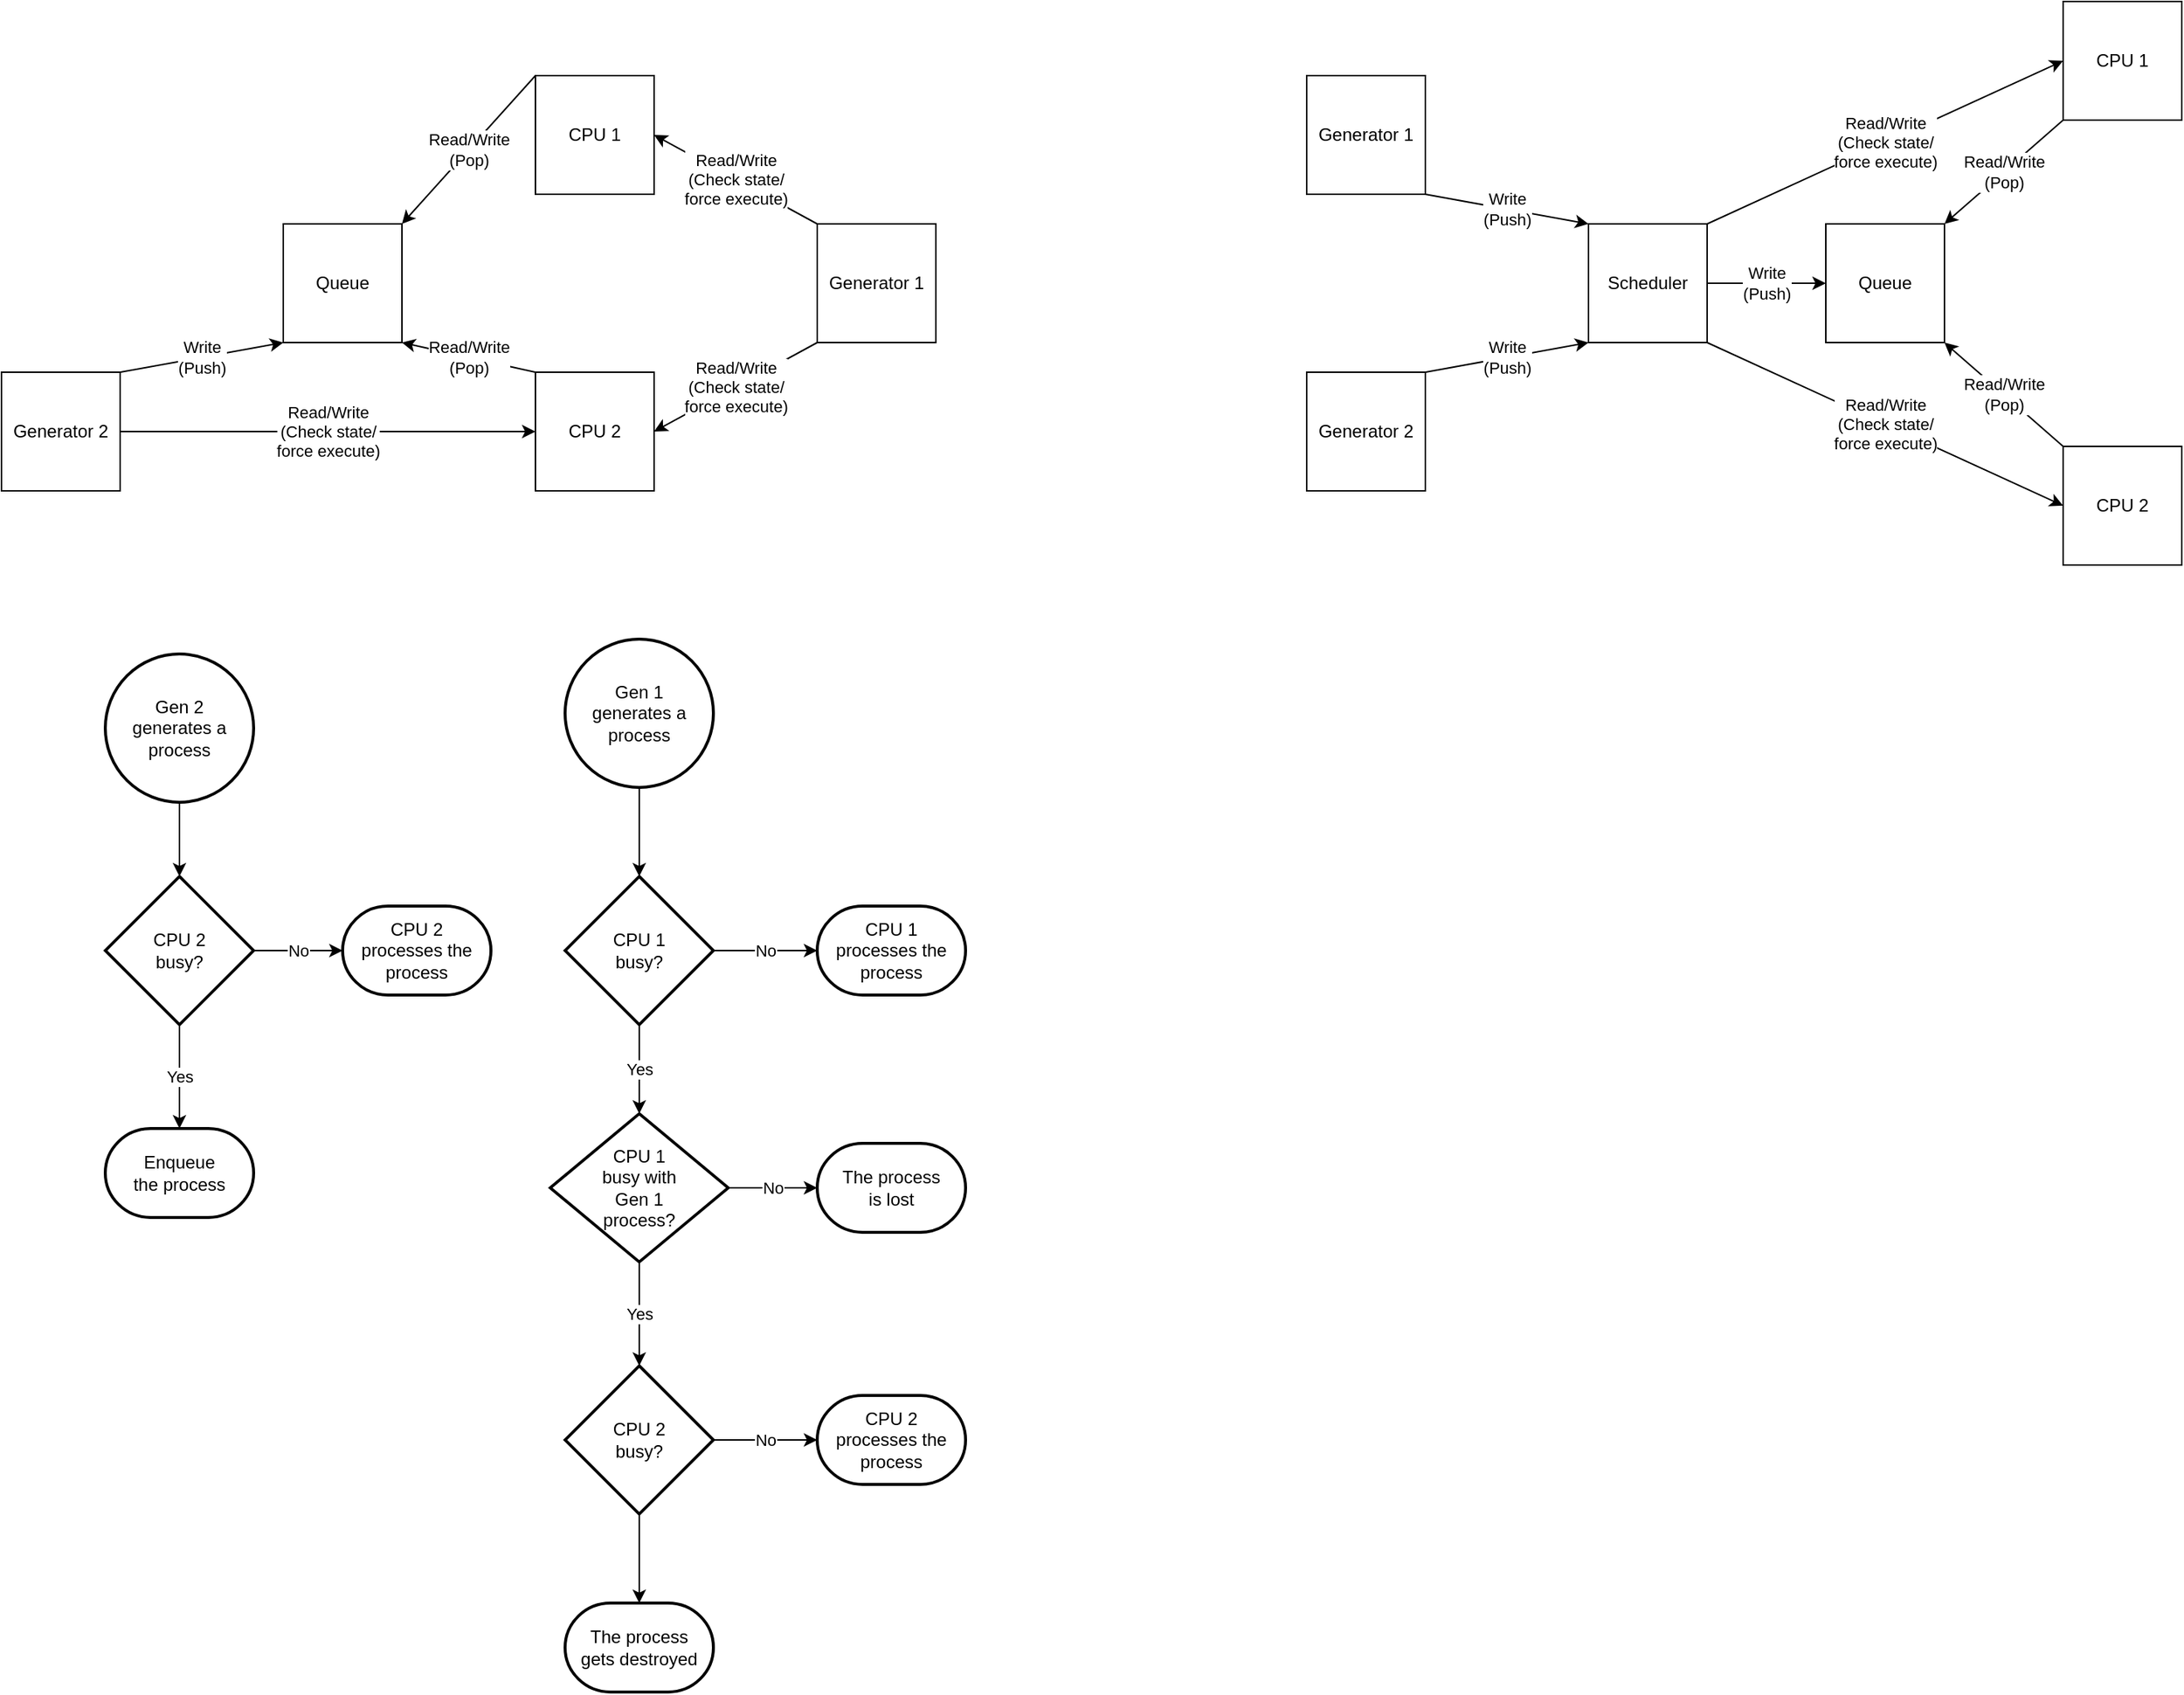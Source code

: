 <mxfile version="16.5.5"><diagram id="NMPizCaqpWB2wMs_g9d5" name="Page-1"><mxGraphModel dx="702" dy="792" grid="1" gridSize="10" guides="1" tooltips="1" connect="1" arrows="1" fold="1" page="1" pageScale="1" pageWidth="2000" pageHeight="1700" math="0" shadow="0"><root><mxCell id="0"/><mxCell id="1" parent="0"/><mxCell id="LEa2sCucbwJ8L-gTBy8u-1" value="&lt;div&gt;Generator 1&lt;/div&gt;" style="whiteSpace=wrap;html=1;aspect=fixed;" vertex="1" parent="1"><mxGeometry x="640" y="200" width="80" height="80" as="geometry"/></mxCell><mxCell id="LEa2sCucbwJ8L-gTBy8u-2" value="&lt;div&gt;Generator 2&lt;/div&gt;" style="whiteSpace=wrap;html=1;aspect=fixed;" vertex="1" parent="1"><mxGeometry x="90" y="300" width="80" height="80" as="geometry"/></mxCell><mxCell id="LEa2sCucbwJ8L-gTBy8u-4" value="&lt;div&gt;Queue&lt;/div&gt;" style="whiteSpace=wrap;html=1;aspect=fixed;" vertex="1" parent="1"><mxGeometry x="280" y="200" width="80" height="80" as="geometry"/></mxCell><mxCell id="LEa2sCucbwJ8L-gTBy8u-5" value="&lt;div&gt;CPU 1&lt;/div&gt;" style="whiteSpace=wrap;html=1;aspect=fixed;" vertex="1" parent="1"><mxGeometry x="450" y="100" width="80" height="80" as="geometry"/></mxCell><mxCell id="LEa2sCucbwJ8L-gTBy8u-6" value="&lt;div&gt;CPU 2&lt;/div&gt;" style="whiteSpace=wrap;html=1;aspect=fixed;" vertex="1" parent="1"><mxGeometry x="450" y="300" width="80" height="80" as="geometry"/></mxCell><mxCell id="LEa2sCucbwJ8L-gTBy8u-7" value="Read/Write&lt;br&gt;(Pop)" style="endArrow=classic;html=1;rounded=0;entryX=1;entryY=0;entryDx=0;entryDy=0;exitX=0;exitY=0;exitDx=0;exitDy=0;" edge="1" parent="1" source="LEa2sCucbwJ8L-gTBy8u-5" target="LEa2sCucbwJ8L-gTBy8u-4"><mxGeometry width="50" height="50" relative="1" as="geometry"><mxPoint x="210" y="400" as="sourcePoint"/><mxPoint x="260" y="350" as="targetPoint"/></mxGeometry></mxCell><mxCell id="LEa2sCucbwJ8L-gTBy8u-8" value="&lt;div&gt;Read/Write&lt;br&gt;(Pop)&lt;br&gt;&lt;/div&gt;" style="endArrow=classic;html=1;rounded=0;entryX=1;entryY=1;entryDx=0;entryDy=0;exitX=0;exitY=0;exitDx=0;exitDy=0;" edge="1" parent="1" source="LEa2sCucbwJ8L-gTBy8u-6" target="LEa2sCucbwJ8L-gTBy8u-4"><mxGeometry width="50" height="50" relative="1" as="geometry"><mxPoint x="300" y="410" as="sourcePoint"/><mxPoint x="350" y="360" as="targetPoint"/></mxGeometry></mxCell><mxCell id="LEa2sCucbwJ8L-gTBy8u-10" value="Write&lt;br&gt;(Push)" style="endArrow=classic;html=1;rounded=0;exitX=1;exitY=0;exitDx=0;exitDy=0;entryX=0;entryY=1;entryDx=0;entryDy=0;" edge="1" parent="1" source="LEa2sCucbwJ8L-gTBy8u-2" target="LEa2sCucbwJ8L-gTBy8u-4"><mxGeometry width="50" height="50" relative="1" as="geometry"><mxPoint x="250" y="460" as="sourcePoint"/><mxPoint x="300" y="410" as="targetPoint"/></mxGeometry></mxCell><mxCell id="LEa2sCucbwJ8L-gTBy8u-11" value="Read/Write&lt;br&gt;(Check state/&lt;br&gt;force execute)" style="endArrow=classic;html=1;rounded=0;exitX=1;exitY=0.5;exitDx=0;exitDy=0;entryX=0;entryY=0.5;entryDx=0;entryDy=0;" edge="1" parent="1" source="LEa2sCucbwJ8L-gTBy8u-2" target="LEa2sCucbwJ8L-gTBy8u-6"><mxGeometry width="50" height="50" relative="1" as="geometry"><mxPoint x="330" y="440" as="sourcePoint"/><mxPoint x="380" y="390" as="targetPoint"/></mxGeometry></mxCell><mxCell id="LEa2sCucbwJ8L-gTBy8u-12" value="CPU 2&lt;br&gt;&lt;div&gt;busy?&lt;/div&gt;" style="strokeWidth=2;html=1;shape=mxgraph.flowchart.decision;whiteSpace=wrap;" vertex="1" parent="1"><mxGeometry x="160" y="640" width="100" height="100" as="geometry"/></mxCell><mxCell id="LEa2sCucbwJ8L-gTBy8u-13" value="Gen 2&lt;br&gt;generates a&lt;br&gt;process" style="strokeWidth=2;html=1;shape=mxgraph.flowchart.start_2;whiteSpace=wrap;" vertex="1" parent="1"><mxGeometry x="160" y="490" width="100" height="100" as="geometry"/></mxCell><mxCell id="LEa2sCucbwJ8L-gTBy8u-15" value="" style="endArrow=classic;html=1;rounded=0;exitX=0.5;exitY=1;exitDx=0;exitDy=0;exitPerimeter=0;entryX=0.5;entryY=0;entryDx=0;entryDy=0;entryPerimeter=0;" edge="1" parent="1" source="LEa2sCucbwJ8L-gTBy8u-13" target="LEa2sCucbwJ8L-gTBy8u-12"><mxGeometry width="50" height="50" relative="1" as="geometry"><mxPoint x="290" y="650" as="sourcePoint"/><mxPoint x="340" y="600" as="targetPoint"/></mxGeometry></mxCell><mxCell id="LEa2sCucbwJ8L-gTBy8u-16" value="CPU 2&lt;br&gt;processes the&lt;br&gt;process" style="strokeWidth=2;html=1;shape=mxgraph.flowchart.terminator;whiteSpace=wrap;" vertex="1" parent="1"><mxGeometry x="320" y="660" width="100" height="60" as="geometry"/></mxCell><mxCell id="LEa2sCucbwJ8L-gTBy8u-17" value="Enqueue&lt;br&gt;the process" style="strokeWidth=2;html=1;shape=mxgraph.flowchart.terminator;whiteSpace=wrap;" vertex="1" parent="1"><mxGeometry x="160" y="810" width="100" height="60" as="geometry"/></mxCell><mxCell id="LEa2sCucbwJ8L-gTBy8u-18" value="No" style="endArrow=classic;html=1;rounded=0;exitX=1;exitY=0.5;exitDx=0;exitDy=0;exitPerimeter=0;entryX=0;entryY=0.5;entryDx=0;entryDy=0;entryPerimeter=0;" edge="1" parent="1" source="LEa2sCucbwJ8L-gTBy8u-12" target="LEa2sCucbwJ8L-gTBy8u-16"><mxGeometry width="50" height="50" relative="1" as="geometry"><mxPoint x="290" y="650" as="sourcePoint"/><mxPoint x="340" y="600" as="targetPoint"/></mxGeometry></mxCell><mxCell id="LEa2sCucbwJ8L-gTBy8u-20" value="&lt;div&gt;Yes&lt;/div&gt;" style="endArrow=classic;html=1;rounded=0;exitX=0.5;exitY=1;exitDx=0;exitDy=0;exitPerimeter=0;entryX=0.5;entryY=0;entryDx=0;entryDy=0;entryPerimeter=0;" edge="1" parent="1" source="LEa2sCucbwJ8L-gTBy8u-12" target="LEa2sCucbwJ8L-gTBy8u-17"><mxGeometry width="50" height="50" relative="1" as="geometry"><mxPoint x="290" y="650" as="sourcePoint"/><mxPoint x="340" y="600" as="targetPoint"/></mxGeometry></mxCell><mxCell id="LEa2sCucbwJ8L-gTBy8u-22" value="CPU 1&lt;br&gt;&lt;div&gt;busy with&lt;br&gt;Gen 1&lt;br&gt;process?&lt;/div&gt;" style="strokeWidth=2;html=1;shape=mxgraph.flowchart.decision;whiteSpace=wrap;" vertex="1" parent="1"><mxGeometry x="460" y="800" width="120" height="100" as="geometry"/></mxCell><mxCell id="LEa2sCucbwJ8L-gTBy8u-23" value="Gen 1&lt;br&gt;generates a&lt;br&gt;process" style="strokeWidth=2;html=1;shape=mxgraph.flowchart.start_2;whiteSpace=wrap;" vertex="1" parent="1"><mxGeometry x="470" y="480" width="100" height="100" as="geometry"/></mxCell><mxCell id="LEa2sCucbwJ8L-gTBy8u-27" value="No" style="endArrow=classic;html=1;rounded=0;exitX=1;exitY=0.5;exitDx=0;exitDy=0;exitPerimeter=0;entryX=0;entryY=0.5;entryDx=0;entryDy=0;entryPerimeter=0;" edge="1" parent="1" source="LEa2sCucbwJ8L-gTBy8u-22" target="LEa2sCucbwJ8L-gTBy8u-42"><mxGeometry width="50" height="50" relative="1" as="geometry"><mxPoint x="600" y="810" as="sourcePoint"/><mxPoint x="630" y="850" as="targetPoint"/></mxGeometry></mxCell><mxCell id="LEa2sCucbwJ8L-gTBy8u-28" value="Yes" style="endArrow=classic;html=1;rounded=0;exitX=0.5;exitY=1;exitDx=0;exitDy=0;exitPerimeter=0;entryX=0.5;entryY=0;entryDx=0;entryDy=0;entryPerimeter=0;" edge="1" parent="1" source="LEa2sCucbwJ8L-gTBy8u-22"><mxGeometry width="50" height="50" relative="1" as="geometry"><mxPoint x="600" y="810" as="sourcePoint"/><mxPoint x="520" y="970" as="targetPoint"/></mxGeometry></mxCell><mxCell id="LEa2sCucbwJ8L-gTBy8u-30" value="CPU 1&lt;br&gt;processes the&lt;br&gt;process" style="strokeWidth=2;html=1;shape=mxgraph.flowchart.terminator;whiteSpace=wrap;" vertex="1" parent="1"><mxGeometry x="640" y="660" width="100" height="60" as="geometry"/></mxCell><mxCell id="LEa2sCucbwJ8L-gTBy8u-31" value="&lt;div&gt;CPU 1&lt;/div&gt;&lt;div&gt;busy?&lt;/div&gt;" style="strokeWidth=2;html=1;shape=mxgraph.flowchart.decision;whiteSpace=wrap;" vertex="1" parent="1"><mxGeometry x="470" y="640" width="100" height="100" as="geometry"/></mxCell><mxCell id="LEa2sCucbwJ8L-gTBy8u-32" value="" style="endArrow=classic;html=1;rounded=0;exitX=0.5;exitY=1;exitDx=0;exitDy=0;exitPerimeter=0;" edge="1" parent="1" source="LEa2sCucbwJ8L-gTBy8u-23" target="LEa2sCucbwJ8L-gTBy8u-31"><mxGeometry width="50" height="50" relative="1" as="geometry"><mxPoint x="650" y="610" as="sourcePoint"/><mxPoint x="700" y="560" as="targetPoint"/></mxGeometry></mxCell><mxCell id="LEa2sCucbwJ8L-gTBy8u-33" value="No" style="endArrow=classic;html=1;rounded=0;entryX=0;entryY=0.5;entryDx=0;entryDy=0;entryPerimeter=0;" edge="1" parent="1" source="LEa2sCucbwJ8L-gTBy8u-31" target="LEa2sCucbwJ8L-gTBy8u-30"><mxGeometry width="50" height="50" relative="1" as="geometry"><mxPoint x="630" y="740" as="sourcePoint"/><mxPoint x="680" y="690" as="targetPoint"/></mxGeometry></mxCell><mxCell id="LEa2sCucbwJ8L-gTBy8u-34" value="Yes" style="endArrow=classic;html=1;rounded=0;exitX=0.5;exitY=1;exitDx=0;exitDy=0;exitPerimeter=0;" edge="1" parent="1" source="LEa2sCucbwJ8L-gTBy8u-31" target="LEa2sCucbwJ8L-gTBy8u-22"><mxGeometry width="50" height="50" relative="1" as="geometry"><mxPoint x="630" y="740" as="sourcePoint"/><mxPoint x="680" y="690" as="targetPoint"/></mxGeometry></mxCell><mxCell id="LEa2sCucbwJ8L-gTBy8u-35" value="The process&lt;br&gt;gets destroyed" style="strokeWidth=2;html=1;shape=mxgraph.flowchart.terminator;whiteSpace=wrap;" vertex="1" parent="1"><mxGeometry x="470" y="1130" width="100" height="60" as="geometry"/></mxCell><mxCell id="LEa2sCucbwJ8L-gTBy8u-38" value="&lt;div&gt;CPU 2&lt;br&gt;&lt;/div&gt;&lt;div&gt;busy?&lt;/div&gt;" style="strokeWidth=2;html=1;shape=mxgraph.flowchart.decision;whiteSpace=wrap;" vertex="1" parent="1"><mxGeometry x="470" y="970" width="100" height="100" as="geometry"/></mxCell><mxCell id="LEa2sCucbwJ8L-gTBy8u-39" value="CPU 2&lt;br&gt;processes the&lt;br&gt;process" style="strokeWidth=2;html=1;shape=mxgraph.flowchart.terminator;whiteSpace=wrap;" vertex="1" parent="1"><mxGeometry x="640" y="990" width="100" height="60" as="geometry"/></mxCell><mxCell id="LEa2sCucbwJ8L-gTBy8u-40" value="No" style="endArrow=classic;html=1;rounded=0;entryX=0;entryY=0.5;entryDx=0;entryDy=0;entryPerimeter=0;" edge="1" parent="1" target="LEa2sCucbwJ8L-gTBy8u-39"><mxGeometry width="50" height="50" relative="1" as="geometry"><mxPoint x="570" y="1020" as="sourcePoint"/><mxPoint x="680" y="1020" as="targetPoint"/></mxGeometry></mxCell><mxCell id="LEa2sCucbwJ8L-gTBy8u-41" value="" style="endArrow=classic;html=1;rounded=0;exitX=0.5;exitY=1;exitDx=0;exitDy=0;exitPerimeter=0;entryX=0.5;entryY=0;entryDx=0;entryDy=0;entryPerimeter=0;" edge="1" parent="1" source="LEa2sCucbwJ8L-gTBy8u-38" target="LEa2sCucbwJ8L-gTBy8u-35"><mxGeometry width="50" height="50" relative="1" as="geometry"><mxPoint x="630" y="880" as="sourcePoint"/><mxPoint x="680" y="830" as="targetPoint"/></mxGeometry></mxCell><mxCell id="LEa2sCucbwJ8L-gTBy8u-42" value="The process&lt;br&gt;is lost" style="strokeWidth=2;html=1;shape=mxgraph.flowchart.terminator;whiteSpace=wrap;" vertex="1" parent="1"><mxGeometry x="640" y="820" width="100" height="60" as="geometry"/></mxCell><mxCell id="LEa2sCucbwJ8L-gTBy8u-43" value="Read/Write&lt;br&gt;(Check state/&lt;br&gt;force execute)" style="endArrow=classic;html=1;rounded=0;entryX=1;entryY=0.5;entryDx=0;entryDy=0;exitX=0;exitY=1;exitDx=0;exitDy=0;" edge="1" parent="1" source="LEa2sCucbwJ8L-gTBy8u-1" target="LEa2sCucbwJ8L-gTBy8u-6"><mxGeometry width="50" height="50" relative="1" as="geometry"><mxPoint x="540" y="450" as="sourcePoint"/><mxPoint x="590" y="400" as="targetPoint"/></mxGeometry></mxCell><mxCell id="LEa2sCucbwJ8L-gTBy8u-44" value="Read/Write&lt;br&gt;(Check state/&lt;br&gt;force execute)" style="endArrow=classic;html=1;rounded=0;exitX=0;exitY=0;exitDx=0;exitDy=0;entryX=1;entryY=0.5;entryDx=0;entryDy=0;" edge="1" parent="1" source="LEa2sCucbwJ8L-gTBy8u-1" target="LEa2sCucbwJ8L-gTBy8u-5"><mxGeometry width="50" height="50" relative="1" as="geometry"><mxPoint x="620" y="190" as="sourcePoint"/><mxPoint x="670" y="140" as="targetPoint"/></mxGeometry></mxCell><mxCell id="LEa2sCucbwJ8L-gTBy8u-45" value="&lt;div&gt;Generator 1&lt;/div&gt;" style="whiteSpace=wrap;html=1;aspect=fixed;" vertex="1" parent="1"><mxGeometry x="970" y="100" width="80" height="80" as="geometry"/></mxCell><mxCell id="LEa2sCucbwJ8L-gTBy8u-46" value="&lt;div&gt;Generator 2&lt;/div&gt;" style="whiteSpace=wrap;html=1;aspect=fixed;" vertex="1" parent="1"><mxGeometry x="970" y="300" width="80" height="80" as="geometry"/></mxCell><mxCell id="LEa2sCucbwJ8L-gTBy8u-47" value="&lt;div&gt;Queue&lt;/div&gt;" style="whiteSpace=wrap;html=1;aspect=fixed;" vertex="1" parent="1"><mxGeometry x="1320" y="200" width="80" height="80" as="geometry"/></mxCell><mxCell id="LEa2sCucbwJ8L-gTBy8u-48" value="&lt;div&gt;CPU 1&lt;/div&gt;" style="whiteSpace=wrap;html=1;aspect=fixed;" vertex="1" parent="1"><mxGeometry x="1480" y="50" width="80" height="80" as="geometry"/></mxCell><mxCell id="LEa2sCucbwJ8L-gTBy8u-49" value="&lt;div&gt;CPU 2&lt;/div&gt;" style="whiteSpace=wrap;html=1;aspect=fixed;" vertex="1" parent="1"><mxGeometry x="1480" y="350" width="80" height="80" as="geometry"/></mxCell><mxCell id="LEa2sCucbwJ8L-gTBy8u-50" value="Read/Write&lt;br&gt;(Pop)" style="endArrow=classic;html=1;rounded=0;entryX=1;entryY=0;entryDx=0;entryDy=0;exitX=0;exitY=1;exitDx=0;exitDy=0;" edge="1" parent="1" source="LEa2sCucbwJ8L-gTBy8u-48" target="LEa2sCucbwJ8L-gTBy8u-47"><mxGeometry width="50" height="50" relative="1" as="geometry"><mxPoint x="1230" y="400" as="sourcePoint"/><mxPoint x="1280" y="350" as="targetPoint"/></mxGeometry></mxCell><mxCell id="LEa2sCucbwJ8L-gTBy8u-51" value="&lt;div&gt;Read/Write&lt;br&gt;(Pop)&lt;br&gt;&lt;/div&gt;" style="endArrow=classic;html=1;rounded=0;entryX=1;entryY=1;entryDx=0;entryDy=0;exitX=0;exitY=0;exitDx=0;exitDy=0;" edge="1" parent="1" source="LEa2sCucbwJ8L-gTBy8u-49" target="LEa2sCucbwJ8L-gTBy8u-47"><mxGeometry width="50" height="50" relative="1" as="geometry"><mxPoint x="1320" y="410" as="sourcePoint"/><mxPoint x="1370" y="360" as="targetPoint"/></mxGeometry></mxCell><mxCell id="LEa2sCucbwJ8L-gTBy8u-52" value="Write&lt;br&gt;(Push)" style="endArrow=classic;html=1;rounded=0;exitX=1;exitY=0;exitDx=0;exitDy=0;entryX=0;entryY=1;entryDx=0;entryDy=0;" edge="1" parent="1" source="LEa2sCucbwJ8L-gTBy8u-46" target="LEa2sCucbwJ8L-gTBy8u-56"><mxGeometry width="50" height="50" relative="1" as="geometry"><mxPoint x="1130" y="460" as="sourcePoint"/><mxPoint x="1180" y="410" as="targetPoint"/></mxGeometry></mxCell><mxCell id="LEa2sCucbwJ8L-gTBy8u-53" value="Read/Write&lt;br&gt;(Check state/&lt;br&gt;force execute)" style="endArrow=classic;html=1;rounded=0;exitX=1;exitY=1;exitDx=0;exitDy=0;entryX=0;entryY=0.5;entryDx=0;entryDy=0;" edge="1" parent="1" source="LEa2sCucbwJ8L-gTBy8u-56" target="LEa2sCucbwJ8L-gTBy8u-49"><mxGeometry width="50" height="50" relative="1" as="geometry"><mxPoint x="1210" y="440" as="sourcePoint"/><mxPoint x="1260" y="390" as="targetPoint"/></mxGeometry></mxCell><mxCell id="LEa2sCucbwJ8L-gTBy8u-60" value="Write&lt;br&gt;(Push)" style="edgeStyle=orthogonalEdgeStyle;rounded=0;orthogonalLoop=1;jettySize=auto;html=1;exitX=1;exitY=0.5;exitDx=0;exitDy=0;" edge="1" parent="1" source="LEa2sCucbwJ8L-gTBy8u-56" target="LEa2sCucbwJ8L-gTBy8u-47"><mxGeometry relative="1" as="geometry"/></mxCell><mxCell id="LEa2sCucbwJ8L-gTBy8u-56" value="Scheduler" style="whiteSpace=wrap;html=1;aspect=fixed;" vertex="1" parent="1"><mxGeometry x="1160" y="200" width="80" height="80" as="geometry"/></mxCell><mxCell id="LEa2sCucbwJ8L-gTBy8u-57" value="Write&lt;br&gt;(Push)" style="endArrow=classic;html=1;rounded=0;entryX=0;entryY=0;entryDx=0;entryDy=0;exitX=1;exitY=1;exitDx=0;exitDy=0;" edge="1" parent="1" source="LEa2sCucbwJ8L-gTBy8u-45" target="LEa2sCucbwJ8L-gTBy8u-56"><mxGeometry width="50" height="50" relative="1" as="geometry"><mxPoint x="930" y="300" as="sourcePoint"/><mxPoint x="980" y="250" as="targetPoint"/></mxGeometry></mxCell><mxCell id="LEa2sCucbwJ8L-gTBy8u-59" value="Read/Write&lt;br&gt;(Check state/&lt;br&gt;force execute)" style="endArrow=classic;html=1;rounded=0;exitX=1;exitY=0;exitDx=0;exitDy=0;entryX=0;entryY=0.5;entryDx=0;entryDy=0;" edge="1" parent="1" source="LEa2sCucbwJ8L-gTBy8u-56" target="LEa2sCucbwJ8L-gTBy8u-48"><mxGeometry width="50" height="50" relative="1" as="geometry"><mxPoint x="1250" y="290" as="sourcePoint"/><mxPoint x="1490" y="400" as="targetPoint"/></mxGeometry></mxCell></root></mxGraphModel></diagram></mxfile>